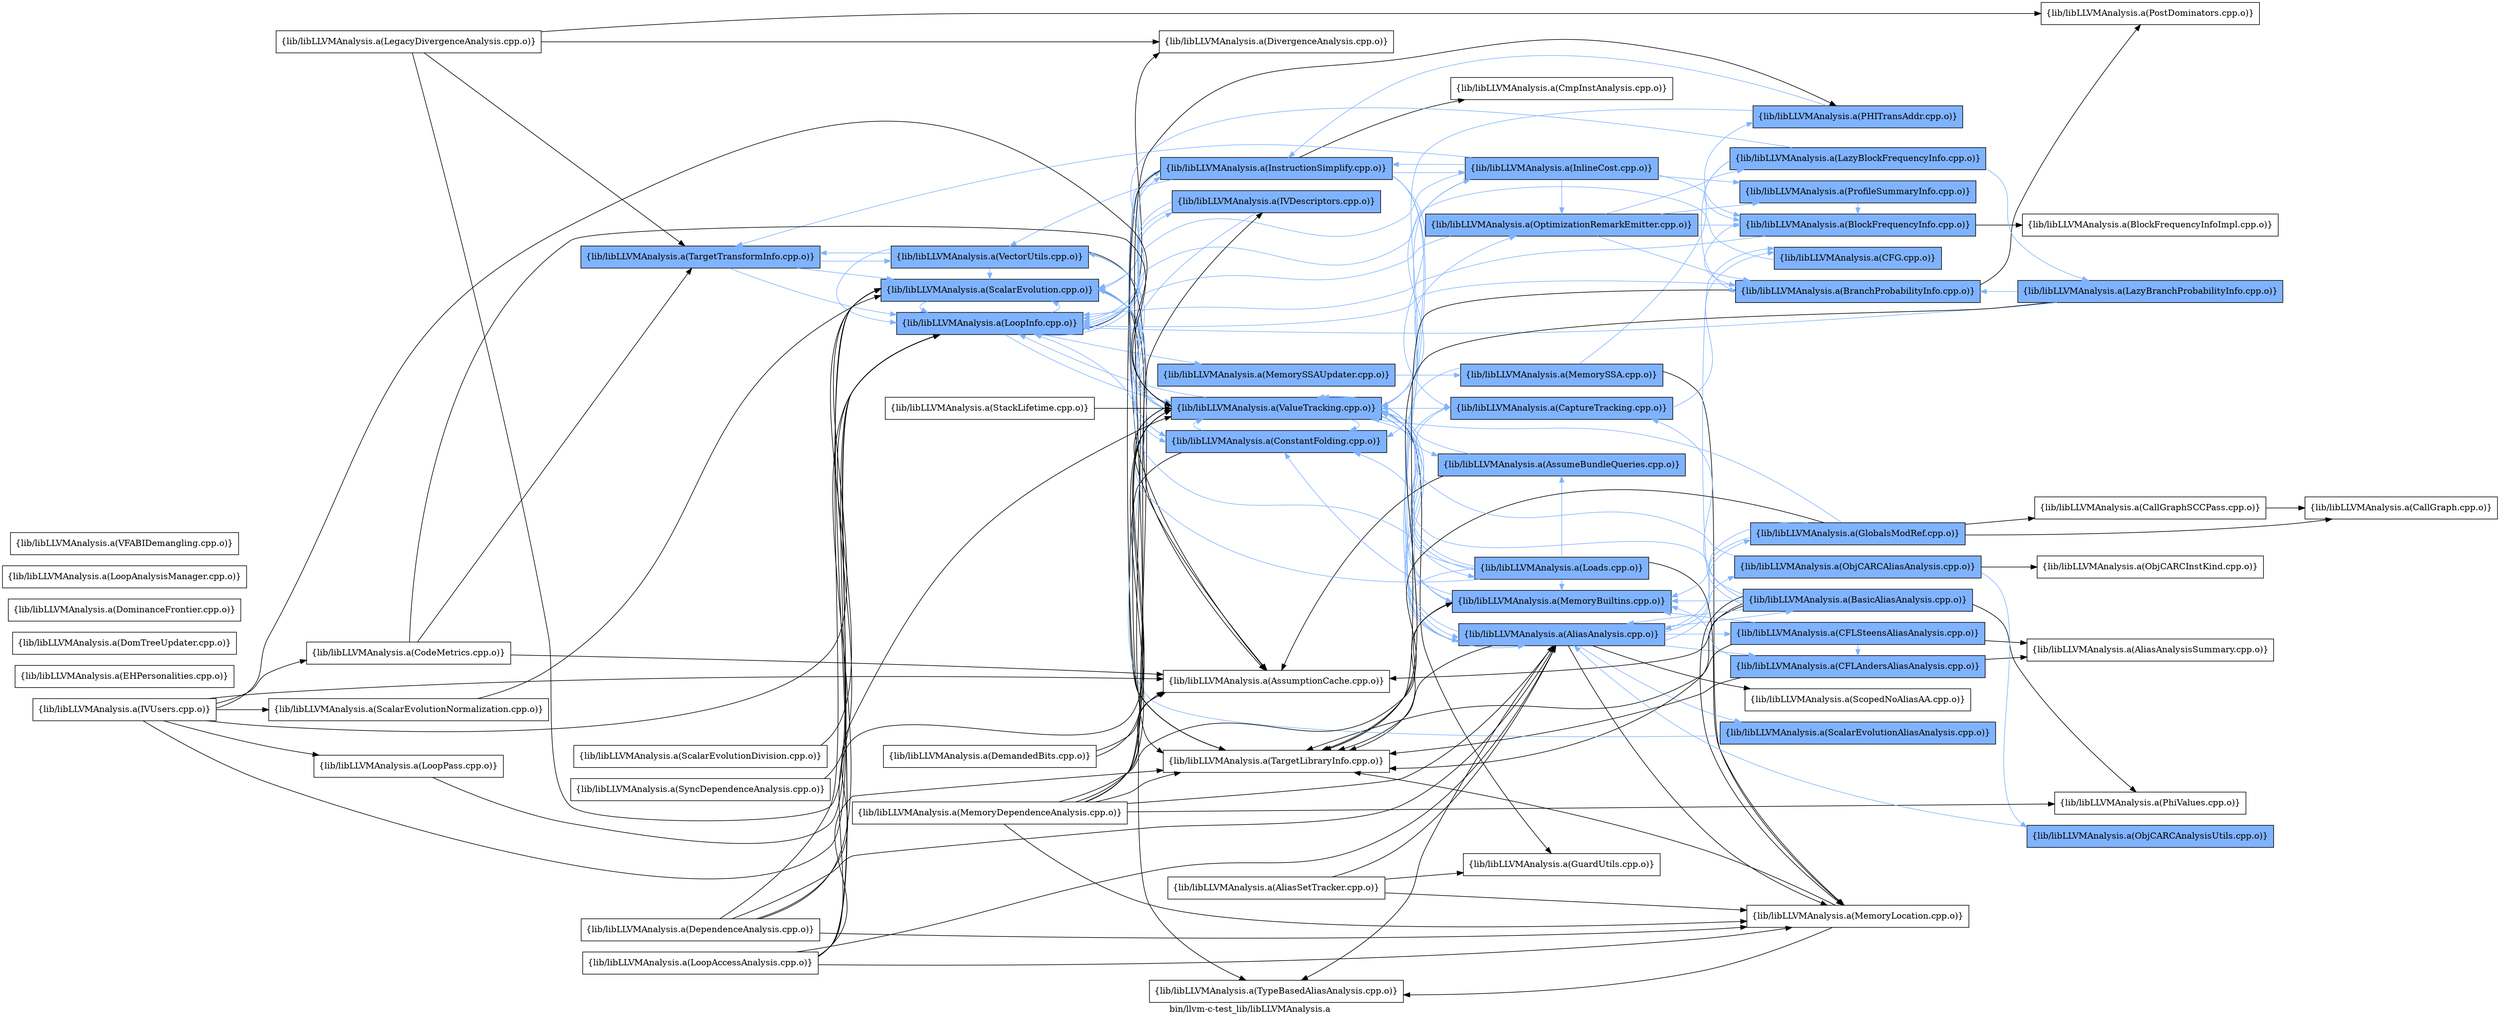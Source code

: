 digraph "bin/llvm-c-test_lib/libLLVMAnalysis.a" {
	label="bin/llvm-c-test_lib/libLLVMAnalysis.a";
	rankdir=LR;
	{ rank=same; Node0x56426119a308;  }
	{ rank=same; Node0x56426118e238; Node0x56426118ed28; Node0x5642611a11a8;  }
	{ rank=same; Node0x56426119abc8; Node0x564261196898; Node0x5642611a0488; Node0x5642611987d8; Node0x5642611a00c8; Node0x564261193a08; Node0x564261198e68; Node0x564261198fa8; Node0x564261198698;  }
	{ rank=same; Node0x56426119fc68; Node0x56426119cdd8; Node0x5642611a07f8; Node0x564261199d68; Node0x564261198b48; Node0x564261195a38; Node0x564261190678; Node0x564261192f18; Node0x5642611984b8; Node0x5642611a1068;  }
	{ rank=same; Node0x5642611a1388; Node0x5642611908f8; Node0x5642611a0438; Node0x56426118eeb8; Node0x56426118e0a8; Node0x56426119b7a8; Node0x5642611a0258; Node0x56426118dd88; Node0x564261198058; Node0x56426119fcb8; Node0x564261191e88; Node0x56426118f4f8; Node0x564261199b88; Node0x56426118f188;  }

	Node0x56426119a308 [shape=record,shape=box,group=1,style=filled,fillcolor="0.600000 0.5 1",label="{lib/libLLVMAnalysis.a(TargetTransformInfo.cpp.o)}"];
	Node0x56426119a308 -> Node0x56426118e238[color="0.600000 0.5 1"];
	Node0x56426119a308 -> Node0x56426118ed28[color="0.600000 0.5 1"];
	Node0x56426119a308 -> Node0x5642611a11a8[color="0.600000 0.5 1"];
	Node0x5642611a11a8 [shape=record,shape=box,group=1,style=filled,fillcolor="0.600000 0.5 1",label="{lib/libLLVMAnalysis.a(VectorUtils.cpp.o)}"];
	Node0x5642611a11a8 -> Node0x56426118e238[color="0.600000 0.5 1"];
	Node0x5642611a11a8 -> Node0x56426118ed28[color="0.600000 0.5 1"];
	Node0x5642611a11a8 -> Node0x56426119a308[color="0.600000 0.5 1"];
	Node0x5642611a11a8 -> Node0x564261198698;
	Node0x5642611a11a8 -> Node0x5642611987d8[color="0.600000 0.5 1"];
	Node0x5642611987d8 [shape=record,shape=box,group=1,style=filled,fillcolor="0.600000 0.5 1",label="{lib/libLLVMAnalysis.a(ValueTracking.cpp.o)}"];
	Node0x5642611987d8 -> Node0x56426119cdd8[color="0.600000 0.5 1"];
	Node0x5642611987d8 -> Node0x5642611a07f8[color="0.600000 0.5 1"];
	Node0x5642611987d8 -> Node0x5642611a00c8;
	Node0x5642611987d8 -> Node0x564261193a08[color="0.600000 0.5 1"];
	Node0x5642611987d8 -> Node0x564261199d68;
	Node0x5642611987d8 -> Node0x564261198b48[color="0.600000 0.5 1"];
	Node0x5642611987d8 -> Node0x564261198e68[color="0.600000 0.5 1"];
	Node0x5642611987d8 -> Node0x564261195a38[color="0.600000 0.5 1"];
	Node0x5642611987d8 -> Node0x56426118e238[color="0.600000 0.5 1"];
	Node0x5642611987d8 -> Node0x564261190678[color="0.600000 0.5 1"];
	Node0x5642611987d8 -> Node0x564261198fa8;
	Node0x56426119a5d8 [shape=record,shape=box,group=0,label="{lib/libLLVMAnalysis.a(EHPersonalities.cpp.o)}"];
	Node0x564261191e88 [shape=record,shape=box,group=1,style=filled,fillcolor="0.600000 0.5 1",label="{lib/libLLVMAnalysis.a(ProfileSummaryInfo.cpp.o)}"];
	Node0x564261191e88 -> Node0x56426119fcb8[color="0.600000 0.5 1"];
	Node0x56426119cdd8 [shape=record,shape=box,group=1,style=filled,fillcolor="0.600000 0.5 1",label="{lib/libLLVMAnalysis.a(AliasAnalysis.cpp.o)}"];
	Node0x56426119cdd8 -> Node0x5642611a0438[color="0.600000 0.5 1"];
	Node0x56426119cdd8 -> Node0x56426118eeb8[color="0.600000 0.5 1"];
	Node0x56426119cdd8 -> Node0x56426118e0a8[color="0.600000 0.5 1"];
	Node0x56426119cdd8 -> Node0x564261192f18[color="0.600000 0.5 1"];
	Node0x56426119cdd8 -> Node0x56426119b7a8[color="0.600000 0.5 1"];
	Node0x56426119cdd8 -> Node0x5642611a1388;
	Node0x56426119cdd8 -> Node0x5642611a0258[color="0.600000 0.5 1"];
	Node0x56426119cdd8 -> Node0x56426118dd88[color="0.600000 0.5 1"];
	Node0x56426119cdd8 -> Node0x564261198fa8;
	Node0x56426119cdd8 -> Node0x564261198698;
	Node0x56426119cdd8 -> Node0x564261198058;
	Node0x56426119cdd8 -> Node0x5642611987d8[color="0.600000 0.5 1"];
	Node0x56426119c888 [shape=record,shape=box,group=0,label="{lib/libLLVMAnalysis.a(DomTreeUpdater.cpp.o)}"];
	Node0x56426118e238 [shape=record,shape=box,group=1,style=filled,fillcolor="0.600000 0.5 1",label="{lib/libLLVMAnalysis.a(LoopInfo.cpp.o)}"];
	Node0x56426118e238 -> Node0x56426119abc8[color="0.600000 0.5 1"];
	Node0x56426118e238 -> Node0x564261196898;
	Node0x56426118e238 -> Node0x5642611a0488[color="0.600000 0.5 1"];
	Node0x56426118e238 -> Node0x56426118ed28[color="0.600000 0.5 1"];
	Node0x56426118e238 -> Node0x5642611987d8[color="0.600000 0.5 1"];
	Node0x56426118ed28 [shape=record,shape=box,group=1,style=filled,fillcolor="0.600000 0.5 1",label="{lib/libLLVMAnalysis.a(ScalarEvolution.cpp.o)}"];
	Node0x56426118ed28 -> Node0x5642611a00c8;
	Node0x56426118ed28 -> Node0x564261193a08[color="0.600000 0.5 1"];
	Node0x56426118ed28 -> Node0x564261198e68[color="0.600000 0.5 1"];
	Node0x56426118ed28 -> Node0x56426118e238[color="0.600000 0.5 1"];
	Node0x56426118ed28 -> Node0x564261198fa8;
	Node0x56426118ed28 -> Node0x5642611987d8[color="0.600000 0.5 1"];
	Node0x564261198fa8 [shape=record,shape=box,group=0,label="{lib/libLLVMAnalysis.a(TargetLibraryInfo.cpp.o)}"];
	Node0x56426119fcb8 [shape=record,shape=box,group=1,style=filled,fillcolor="0.600000 0.5 1",label="{lib/libLLVMAnalysis.a(BlockFrequencyInfo.cpp.o)}"];
	Node0x56426119fcb8 -> Node0x564261190178;
	Node0x56426119fcb8 -> Node0x56426118f4f8[color="0.600000 0.5 1"];
	Node0x56426119fcb8 -> Node0x56426118e238[color="0.600000 0.5 1"];
	Node0x56426118f4f8 [shape=record,shape=box,group=1,style=filled,fillcolor="0.600000 0.5 1",label="{lib/libLLVMAnalysis.a(BranchProbabilityInfo.cpp.o)}"];
	Node0x56426118f4f8 -> Node0x56426118e238[color="0.600000 0.5 1"];
	Node0x56426118f4f8 -> Node0x564261191c08;
	Node0x56426118f4f8 -> Node0x564261198fa8;
	Node0x564261190678 [shape=record,shape=box,group=1,style=filled,fillcolor="0.600000 0.5 1",label="{lib/libLLVMAnalysis.a(OptimizationRemarkEmitter.cpp.o)}"];
	Node0x564261190678 -> Node0x56426119fcb8[color="0.600000 0.5 1"];
	Node0x564261190678 -> Node0x56426118f4f8[color="0.600000 0.5 1"];
	Node0x564261190678 -> Node0x564261199b88[color="0.600000 0.5 1"];
	Node0x564261190678 -> Node0x56426118e238[color="0.600000 0.5 1"];
	Node0x564261190678 -> Node0x564261191e88[color="0.600000 0.5 1"];
	Node0x564261198698 [shape=record,shape=box,group=0,label="{lib/libLLVMAnalysis.a(TypeBasedAliasAnalysis.cpp.o)}"];
	Node0x564261199b88 [shape=record,shape=box,group=1,style=filled,fillcolor="0.600000 0.5 1",label="{lib/libLLVMAnalysis.a(LazyBlockFrequencyInfo.cpp.o)}"];
	Node0x564261199b88 -> Node0x56426119fcb8[color="0.600000 0.5 1"];
	Node0x564261199b88 -> Node0x56426118f4f8[color="0.600000 0.5 1"];
	Node0x564261199b88 -> Node0x564261199fe8[color="0.600000 0.5 1"];
	Node0x564261199b88 -> Node0x56426118e238[color="0.600000 0.5 1"];
	Node0x564261199778 [shape=record,shape=box,group=0,label="{lib/libLLVMAnalysis.a(LegacyDivergenceAnalysis.cpp.o)}"];
	Node0x564261199778 -> Node0x564261196898;
	Node0x564261199778 -> Node0x56426118e238;
	Node0x564261199778 -> Node0x564261191c08;
	Node0x564261199778 -> Node0x56426119a308;
	Node0x564261193a08 [shape=record,shape=box,group=1,style=filled,fillcolor="0.600000 0.5 1",label="{lib/libLLVMAnalysis.a(ConstantFolding.cpp.o)}"];
	Node0x564261193a08 -> Node0x564261198fa8;
	Node0x564261193a08 -> Node0x5642611987d8[color="0.600000 0.5 1"];
	Node0x564261193a08 -> Node0x5642611a11a8[color="0.600000 0.5 1"];
	Node0x56426118f188 [shape=record,shape=box,group=1,style=filled,fillcolor="0.600000 0.5 1",label="{lib/libLLVMAnalysis.a(CFG.cpp.o)}"];
	Node0x56426118f188 -> Node0x56426118e238[color="0.600000 0.5 1"];
	Node0x564261190178 [shape=record,shape=box,group=0,label="{lib/libLLVMAnalysis.a(BlockFrequencyInfoImpl.cpp.o)}"];
	Node0x5642611a0438 [shape=record,shape=box,group=1,style=filled,fillcolor="0.600000 0.5 1",label="{lib/libLLVMAnalysis.a(BasicAliasAnalysis.cpp.o)}"];
	Node0x5642611a0438 -> Node0x56426119cdd8[color="0.600000 0.5 1"];
	Node0x5642611a0438 -> Node0x5642611a00c8;
	Node0x5642611a0438 -> Node0x56426118f188[color="0.600000 0.5 1"];
	Node0x5642611a0438 -> Node0x564261192f18[color="0.600000 0.5 1"];
	Node0x5642611a0438 -> Node0x5642611a1068[color="0.600000 0.5 1"];
	Node0x5642611a0438 -> Node0x5642611a1388;
	Node0x5642611a0438 -> Node0x564261192658;
	Node0x5642611a0438 -> Node0x564261198fa8;
	Node0x5642611a0438 -> Node0x5642611987d8[color="0.600000 0.5 1"];
	Node0x56426119c6a8 [shape=record,shape=box,group=0,label="{lib/libLLVMAnalysis.a(DominanceFrontier.cpp.o)}"];
	Node0x56426119b7a8 [shape=record,shape=box,group=1,style=filled,fillcolor="0.600000 0.5 1",label="{lib/libLLVMAnalysis.a(GlobalsModRef.cpp.o)}"];
	Node0x56426119b7a8 -> Node0x56426119cdd8[color="0.600000 0.5 1"];
	Node0x56426119b7a8 -> Node0x5642611923d8;
	Node0x56426119b7a8 -> Node0x5642611951c8;
	Node0x56426119b7a8 -> Node0x5642611a1068[color="0.600000 0.5 1"];
	Node0x56426119b7a8 -> Node0x564261198fa8;
	Node0x56426119b7a8 -> Node0x5642611987d8[color="0.600000 0.5 1"];
	Node0x56426119cba8 [shape=record,shape=box,group=0,label="{lib/libLLVMAnalysis.a(IVUsers.cpp.o)}"];
	Node0x56426119cba8 -> Node0x5642611a00c8;
	Node0x56426119cba8 -> Node0x56426119ba28;
	Node0x56426119cba8 -> Node0x56426118e238;
	Node0x56426119cba8 -> Node0x56426118ef08;
	Node0x56426119cba8 -> Node0x56426118ed28;
	Node0x56426119cba8 -> Node0x564261190128;
	Node0x56426119cba8 -> Node0x5642611987d8;
	Node0x5642611a16f8 [shape=record,shape=box,group=0,label="{lib/libLLVMAnalysis.a(MemoryDependenceAnalysis.cpp.o)}"];
	Node0x5642611a16f8 -> Node0x56426119cdd8;
	Node0x5642611a16f8 -> Node0x5642611a00c8;
	Node0x5642611a16f8 -> Node0x56426119abc8;
	Node0x5642611a16f8 -> Node0x5642611a1068;
	Node0x5642611a16f8 -> Node0x5642611a1388;
	Node0x5642611a16f8 -> Node0x5642611908f8;
	Node0x5642611a16f8 -> Node0x564261192658;
	Node0x5642611a16f8 -> Node0x564261198fa8;
	Node0x5642611a16f8 -> Node0x5642611987d8;
	Node0x56426118dd88 [shape=record,shape=box,group=1,style=filled,fillcolor="0.600000 0.5 1",label="{lib/libLLVMAnalysis.a(ScalarEvolutionAliasAnalysis.cpp.o)}"];
	Node0x56426118dd88 -> Node0x56426118ed28[color="0.600000 0.5 1"];
	Node0x564261195a38 [shape=record,shape=box,group=1,style=filled,fillcolor="0.600000 0.5 1",label="{lib/libLLVMAnalysis.a(Loads.cpp.o)}"];
	Node0x564261195a38 -> Node0x56426119cdd8[color="0.600000 0.5 1"];
	Node0x564261195a38 -> Node0x5642611a07f8[color="0.600000 0.5 1"];
	Node0x564261195a38 -> Node0x564261193a08[color="0.600000 0.5 1"];
	Node0x564261195a38 -> Node0x56426118e238[color="0.600000 0.5 1"];
	Node0x564261195a38 -> Node0x5642611a1068[color="0.600000 0.5 1"];
	Node0x564261195a38 -> Node0x5642611a1388;
	Node0x564261195a38 -> Node0x56426118ed28[color="0.600000 0.5 1"];
	Node0x564261195a38 -> Node0x5642611987d8[color="0.600000 0.5 1"];
	Node0x5642611a1388 [shape=record,shape=box,group=0,label="{lib/libLLVMAnalysis.a(MemoryLocation.cpp.o)}"];
	Node0x5642611a1388 -> Node0x564261198fa8;
	Node0x5642611a1388 -> Node0x564261198698;
	Node0x56426118eeb8 [shape=record,shape=box,group=1,style=filled,fillcolor="0.600000 0.5 1",label="{lib/libLLVMAnalysis.a(CFLAndersAliasAnalysis.cpp.o)}"];
	Node0x56426118eeb8 -> Node0x56426118f098;
	Node0x56426118eeb8 -> Node0x5642611a1068[color="0.600000 0.5 1"];
	Node0x56426118eeb8 -> Node0x564261198fa8;
	Node0x56426118e0a8 [shape=record,shape=box,group=1,style=filled,fillcolor="0.600000 0.5 1",label="{lib/libLLVMAnalysis.a(CFLSteensAliasAnalysis.cpp.o)}"];
	Node0x56426118e0a8 -> Node0x56426118eeb8[color="0.600000 0.5 1"];
	Node0x56426118e0a8 -> Node0x56426118f098;
	Node0x56426118e0a8 -> Node0x5642611a1068[color="0.600000 0.5 1"];
	Node0x56426118e0a8 -> Node0x564261198fa8;
	Node0x5642611951c8 [shape=record,shape=box,group=0,label="{lib/libLLVMAnalysis.a(CallGraphSCCPass.cpp.o)}"];
	Node0x5642611951c8 -> Node0x5642611923d8;
	Node0x564261198058 [shape=record,shape=box,group=0,label="{lib/libLLVMAnalysis.a(ScopedNoAliasAA.cpp.o)}"];
	Node0x564261198e68 [shape=record,shape=box,group=1,style=filled,fillcolor="0.600000 0.5 1",label="{lib/libLLVMAnalysis.a(InstructionSimplify.cpp.o)}"];
	Node0x564261198e68 -> Node0x56426119cdd8[color="0.600000 0.5 1"];
	Node0x564261198e68 -> Node0x5642611a00c8;
	Node0x564261198e68 -> Node0x564261192f18[color="0.600000 0.5 1"];
	Node0x564261198e68 -> Node0x564261193a08[color="0.600000 0.5 1"];
	Node0x564261198e68 -> Node0x564261198b48[color="0.600000 0.5 1"];
	Node0x564261198e68 -> Node0x5642611984b8;
	Node0x564261198e68 -> Node0x5642611a1068[color="0.600000 0.5 1"];
	Node0x564261198e68 -> Node0x564261198fa8;
	Node0x564261198e68 -> Node0x5642611987d8[color="0.600000 0.5 1"];
	Node0x564261198e68 -> Node0x5642611a11a8[color="0.600000 0.5 1"];
	Node0x5642611a00c8 [shape=record,shape=box,group=0,label="{lib/libLLVMAnalysis.a(AssumptionCache.cpp.o)}"];
	Node0x56426119fc68 [shape=record,shape=box,group=1,style=filled,fillcolor="0.600000 0.5 1",label="{lib/libLLVMAnalysis.a(MemorySSA.cpp.o)}"];
	Node0x56426119fc68 -> Node0x56426119cdd8[color="0.600000 0.5 1"];
	Node0x56426119fc68 -> Node0x5642611a1388;
	Node0x56426119fc68 -> Node0x5642611908f8[color="0.600000 0.5 1"];
	Node0x5642611a0488 [shape=record,shape=box,group=1,style=filled,fillcolor="0.600000 0.5 1",label="{lib/libLLVMAnalysis.a(MemorySSAUpdater.cpp.o)}"];
	Node0x5642611a0488 -> Node0x56426119fc68[color="0.600000 0.5 1"];
	Node0x564261190e48 [shape=record,shape=box,group=0,label="{lib/libLLVMAnalysis.a(ObjCARCInstKind.cpp.o)}"];
	Node0x564261198b48 [shape=record,shape=box,group=1,style=filled,fillcolor="0.600000 0.5 1",label="{lib/libLLVMAnalysis.a(InlineCost.cpp.o)}"];
	Node0x564261198b48 -> Node0x56426119fcb8[color="0.600000 0.5 1"];
	Node0x564261198b48 -> Node0x564261193a08[color="0.600000 0.5 1"];
	Node0x564261198b48 -> Node0x564261198e68[color="0.600000 0.5 1"];
	Node0x564261198b48 -> Node0x56426118e238[color="0.600000 0.5 1"];
	Node0x564261198b48 -> Node0x564261190678[color="0.600000 0.5 1"];
	Node0x564261198b48 -> Node0x564261191e88[color="0.600000 0.5 1"];
	Node0x564261198b48 -> Node0x56426119a308[color="0.600000 0.5 1"];
	Node0x56426119b438 [shape=record,shape=box,group=0,label="{lib/libLLVMAnalysis.a(StackLifetime.cpp.o)}"];
	Node0x56426119b438 -> Node0x5642611987d8;
	Node0x564261194138 [shape=record,shape=box,group=0,label="{lib/libLLVMAnalysis.a(DemandedBits.cpp.o)}"];
	Node0x564261194138 -> Node0x5642611a00c8;
	Node0x564261194138 -> Node0x5642611987d8;
	Node0x56426118f7c8 [shape=record,shape=box,group=0,label="{lib/libLLVMAnalysis.a(LoopAccessAnalysis.cpp.o)}"];
	Node0x56426118f7c8 -> Node0x56426119cdd8;
	Node0x56426118f7c8 -> Node0x56426118e238;
	Node0x56426118f7c8 -> Node0x5642611a1388;
	Node0x56426118f7c8 -> Node0x56426118ed28;
	Node0x56426118f7c8 -> Node0x564261198fa8;
	Node0x56426118f7c8 -> Node0x5642611987d8;
	Node0x56426118ef08 [shape=record,shape=box,group=0,label="{lib/libLLVMAnalysis.a(LoopPass.cpp.o)}"];
	Node0x56426118ef08 -> Node0x56426118e238;
	Node0x564261190128 [shape=record,shape=box,group=0,label="{lib/libLLVMAnalysis.a(ScalarEvolutionNormalization.cpp.o)}"];
	Node0x564261190128 -> Node0x56426118ed28;
	Node0x5642611a1068 [shape=record,shape=box,group=1,style=filled,fillcolor="0.600000 0.5 1",label="{lib/libLLVMAnalysis.a(MemoryBuiltins.cpp.o)}"];
	Node0x5642611a1068 -> Node0x564261193a08[color="0.600000 0.5 1"];
	Node0x5642611a1068 -> Node0x564261198fa8;
	Node0x5642611a1068 -> Node0x5642611987d8[color="0.600000 0.5 1"];
	Node0x564261191c08 [shape=record,shape=box,group=0,label="{lib/libLLVMAnalysis.a(PostDominators.cpp.o)}"];
	Node0x56426119abc8 [shape=record,shape=box,group=1,style=filled,fillcolor="0.600000 0.5 1",label="{lib/libLLVMAnalysis.a(IVDescriptors.cpp.o)}"];
	Node0x56426119abc8 -> Node0x56426118e238[color="0.600000 0.5 1"];
	Node0x56426119abc8 -> Node0x56426118ed28[color="0.600000 0.5 1"];
	Node0x56426119abc8 -> Node0x5642611987d8[color="0.600000 0.5 1"];
	Node0x5642611923d8 [shape=record,shape=box,group=0,label="{lib/libLLVMAnalysis.a(CallGraph.cpp.o)}"];
	Node0x564261192f18 [shape=record,shape=box,group=1,style=filled,fillcolor="0.600000 0.5 1",label="{lib/libLLVMAnalysis.a(CaptureTracking.cpp.o)}"];
	Node0x564261192f18 -> Node0x56426119cdd8[color="0.600000 0.5 1"];
	Node0x564261192f18 -> Node0x56426118f188[color="0.600000 0.5 1"];
	Node0x564261192f18 -> Node0x5642611987d8[color="0.600000 0.5 1"];
	Node0x5642611a07f8 [shape=record,shape=box,group=1,style=filled,fillcolor="0.600000 0.5 1",label="{lib/libLLVMAnalysis.a(AssumeBundleQueries.cpp.o)}"];
	Node0x5642611a07f8 -> Node0x5642611a00c8;
	Node0x5642611a07f8 -> Node0x5642611987d8[color="0.600000 0.5 1"];
	Node0x56426119b988 [shape=record,shape=box,group=0,label="{lib/libLLVMAnalysis.a(DependenceAnalysis.cpp.o)}"];
	Node0x56426119b988 -> Node0x56426119cdd8;
	Node0x56426119b988 -> Node0x56426118e238;
	Node0x56426119b988 -> Node0x5642611a1388;
	Node0x56426119b988 -> Node0x56426118ed28;
	Node0x56426119b988 -> Node0x5642611987d8;
	Node0x564261199d68 [shape=record,shape=box,group=0,label="{lib/libLLVMAnalysis.a(GuardUtils.cpp.o)}"];
	Node0x5642611a0258 [shape=record,shape=box,group=1,style=filled,fillcolor="0.600000 0.5 1",label="{lib/libLLVMAnalysis.a(ObjCARCAliasAnalysis.cpp.o)}"];
	Node0x5642611a0258 -> Node0x5642611945e8[color="0.600000 0.5 1"];
	Node0x5642611a0258 -> Node0x564261190e48;
	Node0x5642611a0258 -> Node0x5642611987d8[color="0.600000 0.5 1"];
	Node0x564261192658 [shape=record,shape=box,group=0,label="{lib/libLLVMAnalysis.a(PhiValues.cpp.o)}"];
	Node0x56426118f098 [shape=record,shape=box,group=0,label="{lib/libLLVMAnalysis.a(AliasAnalysisSummary.cpp.o)}"];
	Node0x56426119ba28 [shape=record,shape=box,group=0,label="{lib/libLLVMAnalysis.a(CodeMetrics.cpp.o)}"];
	Node0x56426119ba28 -> Node0x5642611a00c8;
	Node0x56426119ba28 -> Node0x56426119a308;
	Node0x56426119ba28 -> Node0x5642611987d8;
	Node0x5642611984b8 [shape=record,shape=box,group=0,label="{lib/libLLVMAnalysis.a(CmpInstAnalysis.cpp.o)}"];
	Node0x564261199fe8 [shape=record,shape=box,group=1,style=filled,fillcolor="0.600000 0.5 1",label="{lib/libLLVMAnalysis.a(LazyBranchProbabilityInfo.cpp.o)}"];
	Node0x564261199fe8 -> Node0x56426118f4f8[color="0.600000 0.5 1"];
	Node0x564261199fe8 -> Node0x56426118e238[color="0.600000 0.5 1"];
	Node0x564261199fe8 -> Node0x564261198fa8;
	Node0x564261196898 [shape=record,shape=box,group=0,label="{lib/libLLVMAnalysis.a(DivergenceAnalysis.cpp.o)}"];
	Node0x56426118f9a8 [shape=record,shape=box,group=0,label="{lib/libLLVMAnalysis.a(AliasSetTracker.cpp.o)}"];
	Node0x56426118f9a8 -> Node0x56426119cdd8;
	Node0x56426118f9a8 -> Node0x564261199d68;
	Node0x56426118f9a8 -> Node0x5642611a1388;
	Node0x56426118ea08 [shape=record,shape=box,group=0,label="{lib/libLLVMAnalysis.a(LoopAnalysisManager.cpp.o)}"];
	Node0x5642611908f8 [shape=record,shape=box,group=1,style=filled,fillcolor="0.600000 0.5 1",label="{lib/libLLVMAnalysis.a(PHITransAddr.cpp.o)}"];
	Node0x5642611908f8 -> Node0x564261198e68[color="0.600000 0.5 1"];
	Node0x5642611908f8 -> Node0x5642611987d8[color="0.600000 0.5 1"];
	Node0x5642611945e8 [shape=record,shape=box,group=1,style=filled,fillcolor="0.600000 0.5 1",label="{lib/libLLVMAnalysis.a(ObjCARCAnalysisUtils.cpp.o)}"];
	Node0x5642611945e8 -> Node0x56426119cdd8[color="0.600000 0.5 1"];
	Node0x56426118fd68 [shape=record,shape=box,group=0,label="{lib/libLLVMAnalysis.a(ScalarEvolutionDivision.cpp.o)}"];
	Node0x56426118fd68 -> Node0x56426118ed28;
	Node0x56426119b208 [shape=record,shape=box,group=0,label="{lib/libLLVMAnalysis.a(SyncDependenceAnalysis.cpp.o)}"];
	Node0x56426119b208 -> Node0x56426118e238;
	Node0x5642611a0988 [shape=record,shape=box,group=0,label="{lib/libLLVMAnalysis.a(VFABIDemangling.cpp.o)}"];
}
